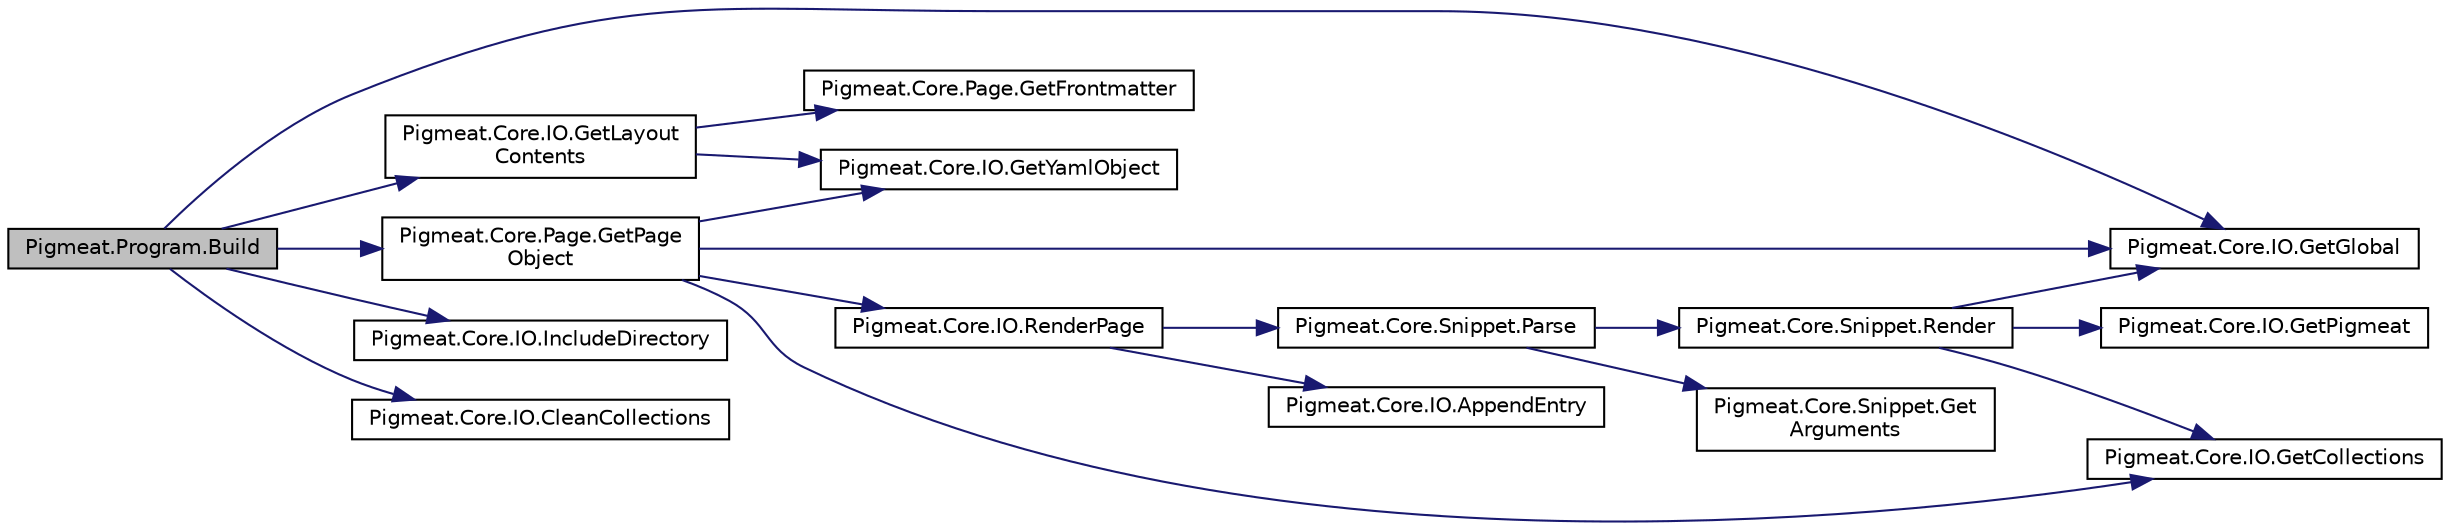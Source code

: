 digraph "Pigmeat.Program.Build"
{
  edge [fontname="Helvetica",fontsize="10",labelfontname="Helvetica",labelfontsize="10"];
  node [fontname="Helvetica",fontsize="10",shape=record];
  rankdir="LR";
  Node4 [label="Pigmeat.Program.Build",height=0.2,width=0.4,color="black", fillcolor="grey75", style="filled", fontcolor="black"];
  Node4 -> Node5 [color="midnightblue",fontsize="10",style="solid",fontname="Helvetica"];
  Node5 [label="Pigmeat.Core.IO.GetGlobal",height=0.2,width=0.4,color="black", fillcolor="white", style="filled",URL="$class_pigmeat_1_1_core_1_1_i_o.html#a8f84ec34a489ed4c83089b16308ddc7f",tooltip="Get file representing project&#39;s Global context "];
  Node4 -> Node6 [color="midnightblue",fontsize="10",style="solid",fontname="Helvetica"];
  Node6 [label="Pigmeat.Core.IO.GetLayout\lContents",height=0.2,width=0.4,color="black", fillcolor="white", style="filled",URL="$class_pigmeat_1_1_core_1_1_i_o.html#ae9cd73892daa23bdf19c9a229fe62b7b",tooltip="Get the contents of Layouts recursively "];
  Node6 -> Node7 [color="midnightblue",fontsize="10",style="solid",fontname="Helvetica"];
  Node7 [label="Pigmeat.Core.Page.GetFrontmatter",height=0.2,width=0.4,color="black", fillcolor="white", style="filled",URL="$class_pigmeat_1_1_core_1_1_page.html#af83021e4ff76e210047635cd27e27d16",tooltip="Gets the YAML of the frontmatter for a given page "];
  Node6 -> Node8 [color="midnightblue",fontsize="10",style="solid",fontname="Helvetica"];
  Node8 [label="Pigmeat.Core.IO.GetYamlObject",height=0.2,width=0.4,color="black", fillcolor="white", style="filled",URL="$class_pigmeat_1_1_core_1_1_i_o.html#a65785eb7263115da1c592b06597727f5",tooltip="Convert YAML data into JObject "];
  Node4 -> Node9 [color="midnightblue",fontsize="10",style="solid",fontname="Helvetica"];
  Node9 [label="Pigmeat.Core.Page.GetPage\lObject",height=0.2,width=0.4,color="black", fillcolor="white", style="filled",URL="$class_pigmeat_1_1_core_1_1_page.html#a3a2dee942bb7b2f763ce5d1caba4163d",tooltip="Parses a given page into a JObject "];
  Node9 -> Node8 [color="midnightblue",fontsize="10",style="solid",fontname="Helvetica"];
  Node9 -> Node5 [color="midnightblue",fontsize="10",style="solid",fontname="Helvetica"];
  Node9 -> Node10 [color="midnightblue",fontsize="10",style="solid",fontname="Helvetica"];
  Node10 [label="Pigmeat.Core.IO.GetCollections",height=0.2,width=0.4,color="black", fillcolor="white", style="filled",URL="$class_pigmeat_1_1_core_1_1_i_o.html#a95f27be3fb9f5fd7e668f903c4e1cfb4",tooltip="Create a JObject to merge with the Global context containing each collection&#39;s collection.json data "];
  Node9 -> Node11 [color="midnightblue",fontsize="10",style="solid",fontname="Helvetica"];
  Node11 [label="Pigmeat.Core.IO.RenderPage",height=0.2,width=0.4,color="black", fillcolor="white", style="filled",URL="$class_pigmeat_1_1_core_1_1_i_o.html#a000f595801bec338426974328b938e6c",tooltip="Take layout, place Markdig-parsed content in layout, evaluate includes, render with Scriban ..."];
  Node11 -> Node12 [color="midnightblue",fontsize="10",style="solid",fontname="Helvetica"];
  Node12 [label="Pigmeat.Core.Snippet.Parse",height=0.2,width=0.4,color="black", fillcolor="white", style="filled",URL="$class_pigmeat_1_1_core_1_1_snippet.html#a54ea5e1d3a8cd6308a1b1c9f01457146",tooltip="Parses through each {! snippet !} call in a page and evaluates them "];
  Node12 -> Node13 [color="midnightblue",fontsize="10",style="solid",fontname="Helvetica"];
  Node13 [label="Pigmeat.Core.Snippet.Get\lArguments",height=0.2,width=0.4,color="black", fillcolor="white", style="filled",URL="$class_pigmeat_1_1_core_1_1_snippet.html#aa38c844e4b96a534fcb78ca5c00ffd8e",tooltip="Gets the arguments given in the Snippet call, to be parsed through later "];
  Node12 -> Node14 [color="midnightblue",fontsize="10",style="solid",fontname="Helvetica"];
  Node14 [label="Pigmeat.Core.Snippet.Render",height=0.2,width=0.4,color="black", fillcolor="white", style="filled",URL="$class_pigmeat_1_1_core_1_1_snippet.html#af0fb8ee7a3dc0364d48433d429da920a",tooltip="Renders Snippets "];
  Node14 -> Node5 [color="midnightblue",fontsize="10",style="solid",fontname="Helvetica"];
  Node14 -> Node10 [color="midnightblue",fontsize="10",style="solid",fontname="Helvetica"];
  Node14 -> Node15 [color="midnightblue",fontsize="10",style="solid",fontname="Helvetica"];
  Node15 [label="Pigmeat.Core.IO.GetPigmeat",height=0.2,width=0.4,color="black", fillcolor="white", style="filled",URL="$class_pigmeat_1_1_core_1_1_i_o.html#ab52a010415630b7063180fd58759eab3",tooltip="Get JObject representing project&#39;s Pigmeat context "];
  Node11 -> Node16 [color="midnightblue",fontsize="10",style="solid",fontname="Helvetica"];
  Node16 [label="Pigmeat.Core.IO.AppendEntry",height=0.2,width=0.4,color="black", fillcolor="white", style="filled",URL="$class_pigmeat_1_1_core_1_1_i_o.html#a513be40f796bdadd8f6eb31f2446716a",tooltip="Adds JObject representations of pages in a collection to the collection&#39;s entries field in its collec..."];
  Node4 -> Node17 [color="midnightblue",fontsize="10",style="solid",fontname="Helvetica"];
  Node17 [label="Pigmeat.Core.IO.IncludeDirectory",height=0.2,width=0.4,color="black", fillcolor="white", style="filled",URL="$class_pigmeat_1_1_core_1_1_i_o.html#ab8a3a50a1c1ae3b1183e298846b77abd",tooltip="Copy a directory recursively, for if in {{{ global.include }}} "];
  Node4 -> Node18 [color="midnightblue",fontsize="10",style="solid",fontname="Helvetica"];
  Node18 [label="Pigmeat.Core.IO.CleanCollections",height=0.2,width=0.4,color="black", fillcolor="white", style="filled",URL="$class_pigmeat_1_1_core_1_1_i_o.html#a0c35ca471821347e16cd0d36a4af6c2f",tooltip="Clean out the entries field in every collection.json file "];
}

